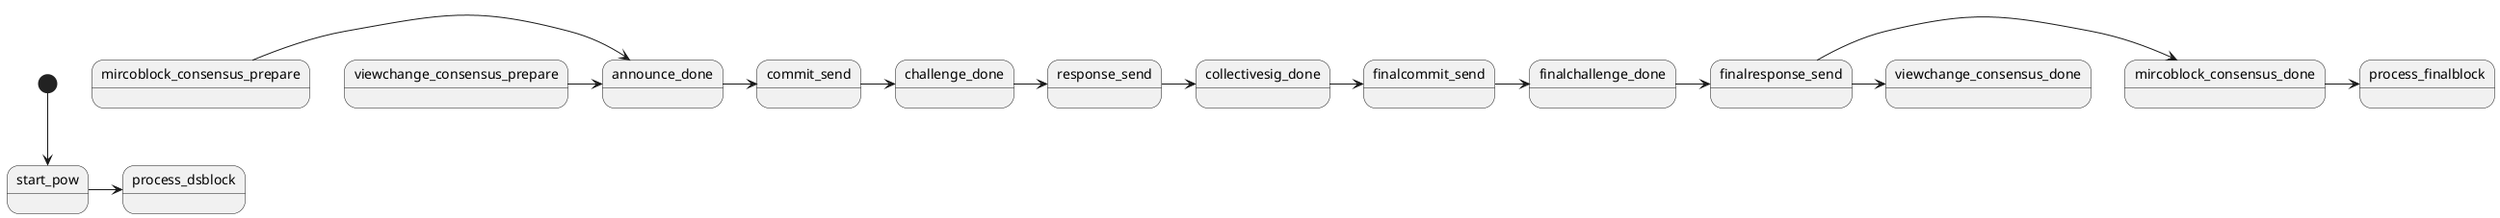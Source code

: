 @startuml
[*] --> start_pow

start_pow->process_dsblock


mircoblock_consensus_done->process_finalblock
   mircoblock_consensus_prepare->announce_done
   viewchange_consensus_prepare->announce_done
   announce_done->commit_send


commit_send->challenge_done

challenge_done->response_send

response_send->collectivesig_done

collectivesig_done->finalcommit_send

finalcommit_send->finalchallenge_done
finalchallenge_done->finalresponse_send

finalresponse_send->mircoblock_consensus_done
finalresponse_send->viewchange_consensus_done


@enduml